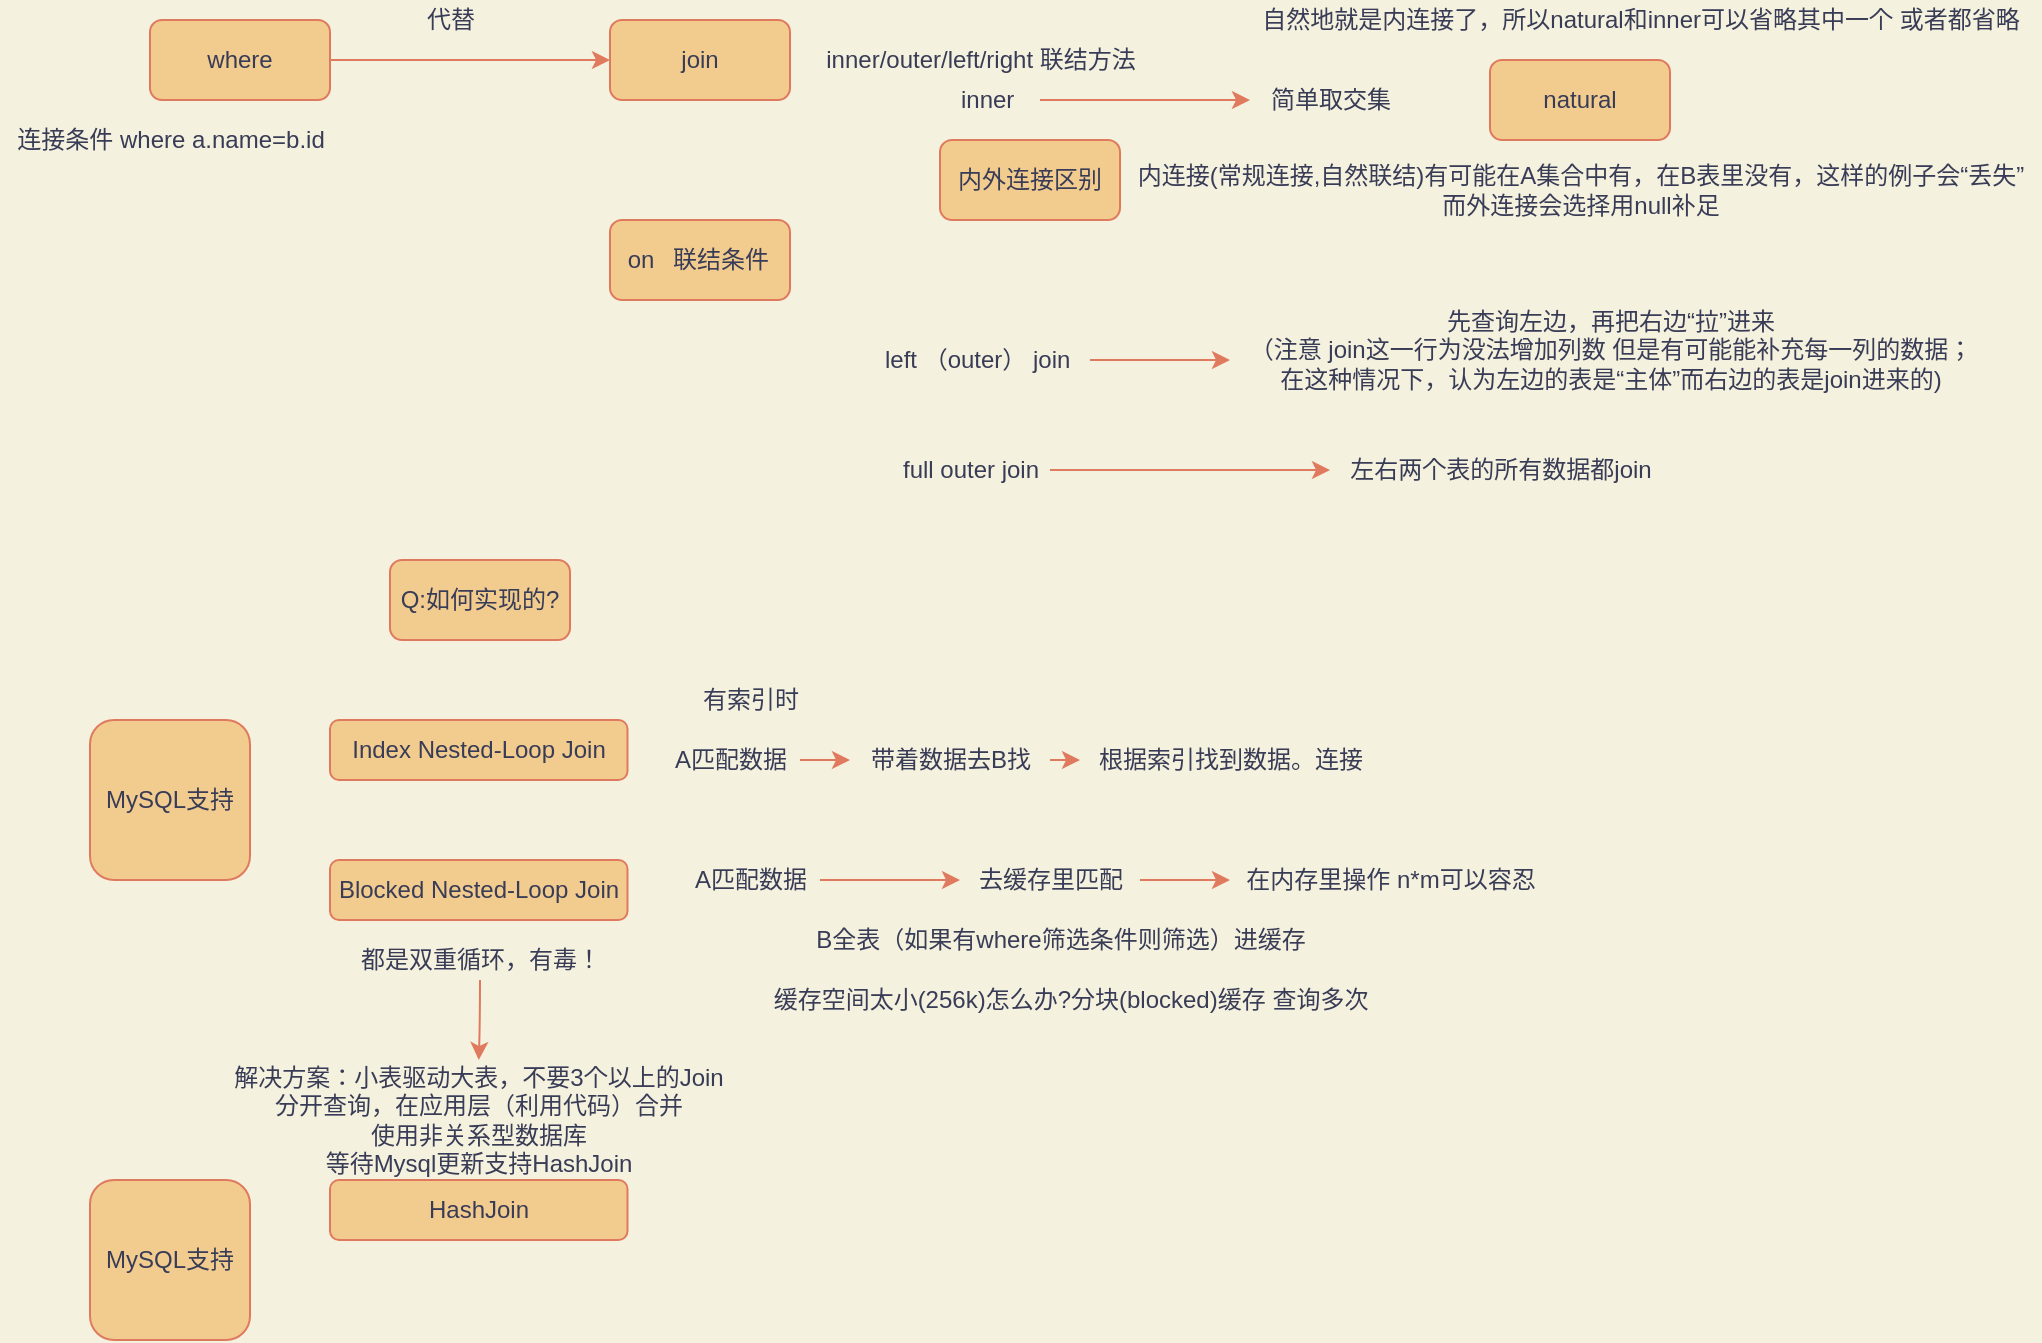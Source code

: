 <mxfile version="13.7.9" type="device" pages="2"><diagram id="JRkVe0I8rKVUmKoNJj9f" name="join"><mxGraphModel dx="677" dy="391" grid="1" gridSize="10" guides="1" tooltips="1" connect="1" arrows="1" fold="1" page="1" pageScale="1" pageWidth="3300" pageHeight="4681" background="#F4F1DE" math="0" shadow="0"><root><mxCell id="0"/><mxCell id="1" parent="0"/><mxCell id="EJsV8wQ82fyp2bOqEYtv-47" value="" style="rounded=1;whiteSpace=wrap;html=1;sketch=0;strokeColor=#E07A5F;fillColor=#F2CC8F;fontColor=#393C56;" vertex="1" parent="1"><mxGeometry x="1130" y="1470" width="90" height="40" as="geometry"/></mxCell><mxCell id="EJsV8wQ82fyp2bOqEYtv-2" value="join" style="rounded=1;whiteSpace=wrap;html=1;sketch=0;strokeColor=#E07A5F;fillColor=#F2CC8F;fontColor=#393C56;" vertex="1" parent="1"><mxGeometry x="1130" y="1370" width="90" height="40" as="geometry"/></mxCell><mxCell id="EJsV8wQ82fyp2bOqEYtv-4" style="edgeStyle=orthogonalEdgeStyle;curved=1;rounded=1;sketch=0;orthogonalLoop=1;jettySize=auto;html=1;strokeColor=#E07A5F;fillColor=#F2CC8F;fontColor=#393C56;" edge="1" parent="1" source="EJsV8wQ82fyp2bOqEYtv-3" target="EJsV8wQ82fyp2bOqEYtv-2"><mxGeometry relative="1" as="geometry"/></mxCell><mxCell id="EJsV8wQ82fyp2bOqEYtv-3" value="where" style="rounded=1;whiteSpace=wrap;html=1;sketch=0;strokeColor=#E07A5F;fillColor=#F2CC8F;fontColor=#393C56;" vertex="1" parent="1"><mxGeometry x="900" y="1370" width="90" height="40" as="geometry"/></mxCell><mxCell id="EJsV8wQ82fyp2bOqEYtv-5" value="代替" style="text;html=1;align=center;verticalAlign=middle;resizable=0;points=[];autosize=1;fontColor=#393C56;" vertex="1" parent="1"><mxGeometry x="1030" y="1360" width="40" height="20" as="geometry"/></mxCell><mxCell id="EJsV8wQ82fyp2bOqEYtv-6" value="on" style="text;html=1;align=center;verticalAlign=middle;resizable=0;points=[];autosize=1;fontColor=#393C56;" vertex="1" parent="1"><mxGeometry x="1130" y="1480" width="30" height="20" as="geometry"/></mxCell><mxCell id="EJsV8wQ82fyp2bOqEYtv-7" value="inner/outer/left/right 联结方法" style="text;html=1;align=center;verticalAlign=middle;resizable=0;points=[];autosize=1;fontColor=#393C56;" vertex="1" parent="1"><mxGeometry x="1230" y="1380" width="170" height="20" as="geometry"/></mxCell><mxCell id="EJsV8wQ82fyp2bOqEYtv-8" value="联结条件" style="text;html=1;align=center;verticalAlign=middle;resizable=0;points=[];autosize=1;fontColor=#393C56;" vertex="1" parent="1"><mxGeometry x="1155" y="1480" width="60" height="20" as="geometry"/></mxCell><mxCell id="EJsV8wQ82fyp2bOqEYtv-14" value="" style="edgeStyle=orthogonalEdgeStyle;curved=1;rounded=1;sketch=0;orthogonalLoop=1;jettySize=auto;html=1;strokeColor=#E07A5F;fillColor=#F2CC8F;fontColor=#393C56;" edge="1" parent="1" source="EJsV8wQ82fyp2bOqEYtv-9" target="EJsV8wQ82fyp2bOqEYtv-13"><mxGeometry relative="1" as="geometry"/></mxCell><mxCell id="EJsV8wQ82fyp2bOqEYtv-9" value="inner&amp;nbsp;" style="text;html=1;align=center;verticalAlign=middle;resizable=0;points=[];autosize=1;fontColor=#393C56;" vertex="1" parent="1"><mxGeometry x="1295" y="1400" width="50" height="20" as="geometry"/></mxCell><mxCell id="EJsV8wQ82fyp2bOqEYtv-12" value="" style="edgeStyle=orthogonalEdgeStyle;curved=1;rounded=1;sketch=0;orthogonalLoop=1;jettySize=auto;html=1;strokeColor=#E07A5F;fillColor=#F2CC8F;fontColor=#393C56;" edge="1" parent="1" source="EJsV8wQ82fyp2bOqEYtv-10"><mxGeometry relative="1" as="geometry"><mxPoint x="1440" y="1540" as="targetPoint"/></mxGeometry></mxCell><mxCell id="EJsV8wQ82fyp2bOqEYtv-10" value="left （outer） join&amp;nbsp;" style="text;html=1;align=center;verticalAlign=middle;resizable=0;points=[];autosize=1;fontColor=#393C56;" vertex="1" parent="1"><mxGeometry x="1260" y="1530" width="110" height="20" as="geometry"/></mxCell><mxCell id="EJsV8wQ82fyp2bOqEYtv-11" value="先查询左边，再把右边“拉”进来&lt;br&gt;（注意 join这一行为没法增加列数 但是有可能能补充每一列的数据；&lt;br&gt;在这种情况下，认为左边的表是“主体”而右边的表是join进来的)" style="text;html=1;align=center;verticalAlign=middle;resizable=0;points=[];autosize=1;fontColor=#393C56;" vertex="1" parent="1"><mxGeometry x="1440" y="1510" width="380" height="50" as="geometry"/></mxCell><mxCell id="EJsV8wQ82fyp2bOqEYtv-13" value="简单取交集" style="text;html=1;align=center;verticalAlign=middle;resizable=0;points=[];autosize=1;fontColor=#393C56;" vertex="1" parent="1"><mxGeometry x="1450" y="1400" width="80" height="20" as="geometry"/></mxCell><mxCell id="EJsV8wQ82fyp2bOqEYtv-20" value="" style="edgeStyle=orthogonalEdgeStyle;curved=1;rounded=1;sketch=0;orthogonalLoop=1;jettySize=auto;html=1;strokeColor=#E07A5F;fillColor=#F2CC8F;fontColor=#393C56;" edge="1" parent="1" source="EJsV8wQ82fyp2bOqEYtv-15" target="EJsV8wQ82fyp2bOqEYtv-19"><mxGeometry relative="1" as="geometry"/></mxCell><mxCell id="EJsV8wQ82fyp2bOqEYtv-15" value="full outer join" style="text;html=1;align=center;verticalAlign=middle;resizable=0;points=[];autosize=1;fontColor=#393C56;" vertex="1" parent="1"><mxGeometry x="1270" y="1585" width="80" height="20" as="geometry"/></mxCell><mxCell id="EJsV8wQ82fyp2bOqEYtv-19" value="左右两个表的所有数据都join" style="text;html=1;align=center;verticalAlign=middle;resizable=0;points=[];autosize=1;fontColor=#393C56;" vertex="1" parent="1"><mxGeometry x="1490" y="1585" width="170" height="20" as="geometry"/></mxCell><mxCell id="EJsV8wQ82fyp2bOqEYtv-21" value="Q:如何实现的?" style="rounded=1;whiteSpace=wrap;html=1;sketch=0;strokeColor=#E07A5F;fillColor=#F2CC8F;fontColor=#393C56;" vertex="1" parent="1"><mxGeometry x="1020" y="1640" width="90" height="40" as="geometry"/></mxCell><mxCell id="EJsV8wQ82fyp2bOqEYtv-23" value="Index Nested-Loop Join" style="rounded=1;whiteSpace=wrap;html=1;sketch=0;strokeColor=#E07A5F;fillColor=#F2CC8F;fontColor=#393C56;" vertex="1" parent="1"><mxGeometry x="990" y="1720" width="148.75" height="30" as="geometry"/></mxCell><mxCell id="EJsV8wQ82fyp2bOqEYtv-24" value="有索引时" style="text;html=1;align=center;verticalAlign=middle;resizable=0;points=[];autosize=1;fontColor=#393C56;" vertex="1" parent="1"><mxGeometry x="1170" y="1700" width="60" height="20" as="geometry"/></mxCell><mxCell id="EJsV8wQ82fyp2bOqEYtv-27" value="" style="edgeStyle=orthogonalEdgeStyle;curved=1;rounded=1;sketch=0;orthogonalLoop=1;jettySize=auto;html=1;strokeColor=#E07A5F;fillColor=#F2CC8F;fontColor=#393C56;" edge="1" parent="1" source="EJsV8wQ82fyp2bOqEYtv-25" target="EJsV8wQ82fyp2bOqEYtv-26"><mxGeometry relative="1" as="geometry"/></mxCell><mxCell id="EJsV8wQ82fyp2bOqEYtv-25" value="A匹配数据" style="text;html=1;align=center;verticalAlign=middle;resizable=0;points=[];autosize=1;fontColor=#393C56;" vertex="1" parent="1"><mxGeometry x="1155" y="1730" width="70" height="20" as="geometry"/></mxCell><mxCell id="EJsV8wQ82fyp2bOqEYtv-29" value="" style="edgeStyle=orthogonalEdgeStyle;curved=1;rounded=1;sketch=0;orthogonalLoop=1;jettySize=auto;html=1;strokeColor=#E07A5F;fillColor=#F2CC8F;fontColor=#393C56;" edge="1" parent="1" source="EJsV8wQ82fyp2bOqEYtv-26" target="EJsV8wQ82fyp2bOqEYtv-28"><mxGeometry relative="1" as="geometry"/></mxCell><mxCell id="EJsV8wQ82fyp2bOqEYtv-26" value="带着数据去B找" style="text;html=1;align=center;verticalAlign=middle;resizable=0;points=[];autosize=1;fontColor=#393C56;" vertex="1" parent="1"><mxGeometry x="1250" y="1730" width="100" height="20" as="geometry"/></mxCell><mxCell id="EJsV8wQ82fyp2bOqEYtv-28" value="根据索引找到数据。连接" style="text;html=1;align=center;verticalAlign=middle;resizable=0;points=[];autosize=1;fontColor=#393C56;" vertex="1" parent="1"><mxGeometry x="1365" y="1730" width="150" height="20" as="geometry"/></mxCell><mxCell id="EJsV8wQ82fyp2bOqEYtv-30" value="MySQL支持" style="rounded=1;whiteSpace=wrap;html=1;sketch=0;strokeColor=#E07A5F;fillColor=#F2CC8F;fontColor=#393C56;" vertex="1" parent="1"><mxGeometry x="870" y="1720" width="80" height="80" as="geometry"/></mxCell><mxCell id="EJsV8wQ82fyp2bOqEYtv-31" value="Blocked Nested-Loop Join" style="rounded=1;whiteSpace=wrap;html=1;sketch=0;strokeColor=#E07A5F;fillColor=#F2CC8F;fontColor=#393C56;" vertex="1" parent="1"><mxGeometry x="990" y="1790" width="148.75" height="30" as="geometry"/></mxCell><mxCell id="EJsV8wQ82fyp2bOqEYtv-32" value="B全表（如果有where筛选条件则筛选）进缓存" style="text;html=1;align=center;verticalAlign=middle;resizable=0;points=[];autosize=1;fontColor=#393C56;" vertex="1" parent="1"><mxGeometry x="1225" y="1820" width="260" height="20" as="geometry"/></mxCell><mxCell id="EJsV8wQ82fyp2bOqEYtv-36" value="" style="edgeStyle=orthogonalEdgeStyle;curved=1;rounded=1;sketch=0;orthogonalLoop=1;jettySize=auto;html=1;strokeColor=#E07A5F;fillColor=#F2CC8F;fontColor=#393C56;" edge="1" parent="1" source="EJsV8wQ82fyp2bOqEYtv-33" target="EJsV8wQ82fyp2bOqEYtv-35"><mxGeometry relative="1" as="geometry"/></mxCell><mxCell id="EJsV8wQ82fyp2bOqEYtv-33" value="A匹配数据" style="text;html=1;align=center;verticalAlign=middle;resizable=0;points=[];autosize=1;fontColor=#393C56;" vertex="1" parent="1"><mxGeometry x="1165" y="1790" width="70" height="20" as="geometry"/></mxCell><mxCell id="EJsV8wQ82fyp2bOqEYtv-42" value="" style="edgeStyle=orthogonalEdgeStyle;curved=1;rounded=1;sketch=0;orthogonalLoop=1;jettySize=auto;html=1;strokeColor=#E07A5F;fillColor=#F2CC8F;fontColor=#393C56;" edge="1" parent="1" source="EJsV8wQ82fyp2bOqEYtv-35" target="EJsV8wQ82fyp2bOqEYtv-41"><mxGeometry relative="1" as="geometry"/></mxCell><mxCell id="EJsV8wQ82fyp2bOqEYtv-35" value="去缓存里匹配" style="text;html=1;align=center;verticalAlign=middle;resizable=0;points=[];autosize=1;fontColor=#393C56;" vertex="1" parent="1"><mxGeometry x="1305" y="1790" width="90" height="20" as="geometry"/></mxCell><mxCell id="EJsV8wQ82fyp2bOqEYtv-41" value="在内存里操作 n*m可以容忍" style="text;html=1;align=center;verticalAlign=middle;resizable=0;points=[];autosize=1;fontColor=#393C56;" vertex="1" parent="1"><mxGeometry x="1440" y="1790" width="160" height="20" as="geometry"/></mxCell><mxCell id="EJsV8wQ82fyp2bOqEYtv-46" value="连接条件 where a.name=b.id" style="text;html=1;align=center;verticalAlign=middle;resizable=0;points=[];autosize=1;fontColor=#393C56;" vertex="1" parent="1"><mxGeometry x="825" y="1420" width="170" height="20" as="geometry"/></mxCell><mxCell id="EJsV8wQ82fyp2bOqEYtv-48" value="缓存空间太小(256k)怎么办?分块(blocked)缓存 查询多次" style="text;html=1;align=center;verticalAlign=middle;resizable=0;points=[];autosize=1;fontColor=#393C56;" vertex="1" parent="1"><mxGeometry x="1205" y="1850" width="310" height="20" as="geometry"/></mxCell><mxCell id="EJsV8wQ82fyp2bOqEYtv-52" value="" style="edgeStyle=orthogonalEdgeStyle;curved=1;rounded=1;sketch=0;orthogonalLoop=1;jettySize=auto;html=1;strokeColor=#E07A5F;fillColor=#F2CC8F;fontColor=#393C56;" edge="1" parent="1" source="EJsV8wQ82fyp2bOqEYtv-49" target="EJsV8wQ82fyp2bOqEYtv-51"><mxGeometry relative="1" as="geometry"/></mxCell><mxCell id="EJsV8wQ82fyp2bOqEYtv-49" value="都是双重循环，有毒！" style="text;html=1;align=center;verticalAlign=middle;resizable=0;points=[];autosize=1;fontColor=#393C56;" vertex="1" parent="1"><mxGeometry x="995" y="1830" width="140" height="20" as="geometry"/></mxCell><mxCell id="EJsV8wQ82fyp2bOqEYtv-51" value="解决方案：小表驱动大表，不要3个以上的Join&lt;br&gt;分开查询，在应用层（利用代码）合并&lt;br&gt;使用非关系型数据库&lt;br&gt;等待Mysql更新支持HashJoin" style="text;html=1;align=center;verticalAlign=middle;resizable=0;points=[];autosize=1;fontColor=#393C56;" vertex="1" parent="1"><mxGeometry x="934.38" y="1890" width="260" height="60" as="geometry"/></mxCell><mxCell id="EJsV8wQ82fyp2bOqEYtv-53" value="HashJoin" style="rounded=1;whiteSpace=wrap;html=1;sketch=0;strokeColor=#E07A5F;fillColor=#F2CC8F;fontColor=#393C56;" vertex="1" parent="1"><mxGeometry x="990" y="1950" width="148.75" height="30" as="geometry"/></mxCell><mxCell id="GbBLM9f5oMooDQUjKfZb-1" value="MySQL支持" style="rounded=1;whiteSpace=wrap;html=1;sketch=0;strokeColor=#E07A5F;fillColor=#F2CC8F;fontColor=#393C56;" vertex="1" parent="1"><mxGeometry x="870" y="1950" width="80" height="80" as="geometry"/></mxCell><mxCell id="MBLalBWyeisQbbkwPj6M-1" value="内连接(常规连接,自然联结)有可能在A集合中有，在B表里没有，这样的例子会“丢失”&lt;br&gt;而外连接会选择用null补足" style="text;html=1;align=center;verticalAlign=middle;resizable=0;points=[];autosize=1;fontColor=#393C56;" vertex="1" parent="1"><mxGeometry x="1385" y="1440" width="460" height="30" as="geometry"/></mxCell><mxCell id="MBLalBWyeisQbbkwPj6M-2" value="natural" style="rounded=1;whiteSpace=wrap;html=1;sketch=0;strokeColor=#E07A5F;fillColor=#F2CC8F;fontColor=#393C56;" vertex="1" parent="1"><mxGeometry x="1570" y="1390" width="90" height="40" as="geometry"/></mxCell><mxCell id="MBLalBWyeisQbbkwPj6M-3" value="&lt;span&gt;自然地就是内连接了，所以natural和inner可以省略其中一个 或者都省略&lt;/span&gt;" style="text;html=1;align=center;verticalAlign=middle;resizable=0;points=[];autosize=1;fontColor=#393C56;" vertex="1" parent="1"><mxGeometry x="1450" y="1360" width="390" height="20" as="geometry"/></mxCell><mxCell id="MBLalBWyeisQbbkwPj6M-4" value="内外连接区别" style="rounded=1;whiteSpace=wrap;html=1;sketch=0;strokeColor=#E07A5F;fillColor=#F2CC8F;fontColor=#393C56;" vertex="1" parent="1"><mxGeometry x="1295" y="1430" width="90" height="40" as="geometry"/></mxCell></root></mxGraphModel></diagram><diagram id="nBgO8DfxHfyH_0hB4uX1" name="建立索引技巧"><mxGraphModel dx="1422" dy="822" grid="1" gridSize="10" guides="1" tooltips="1" connect="1" arrows="1" fold="1" page="1" pageScale="1" pageWidth="3300" pageHeight="4681" math="0" shadow="0"><root><mxCell id="0VsVYVE2DYTTRzxDu_UH-0"/><mxCell id="0VsVYVE2DYTTRzxDu_UH-1" parent="0VsVYVE2DYTTRzxDu_UH-0"/></root></mxGraphModel></diagram></mxfile>